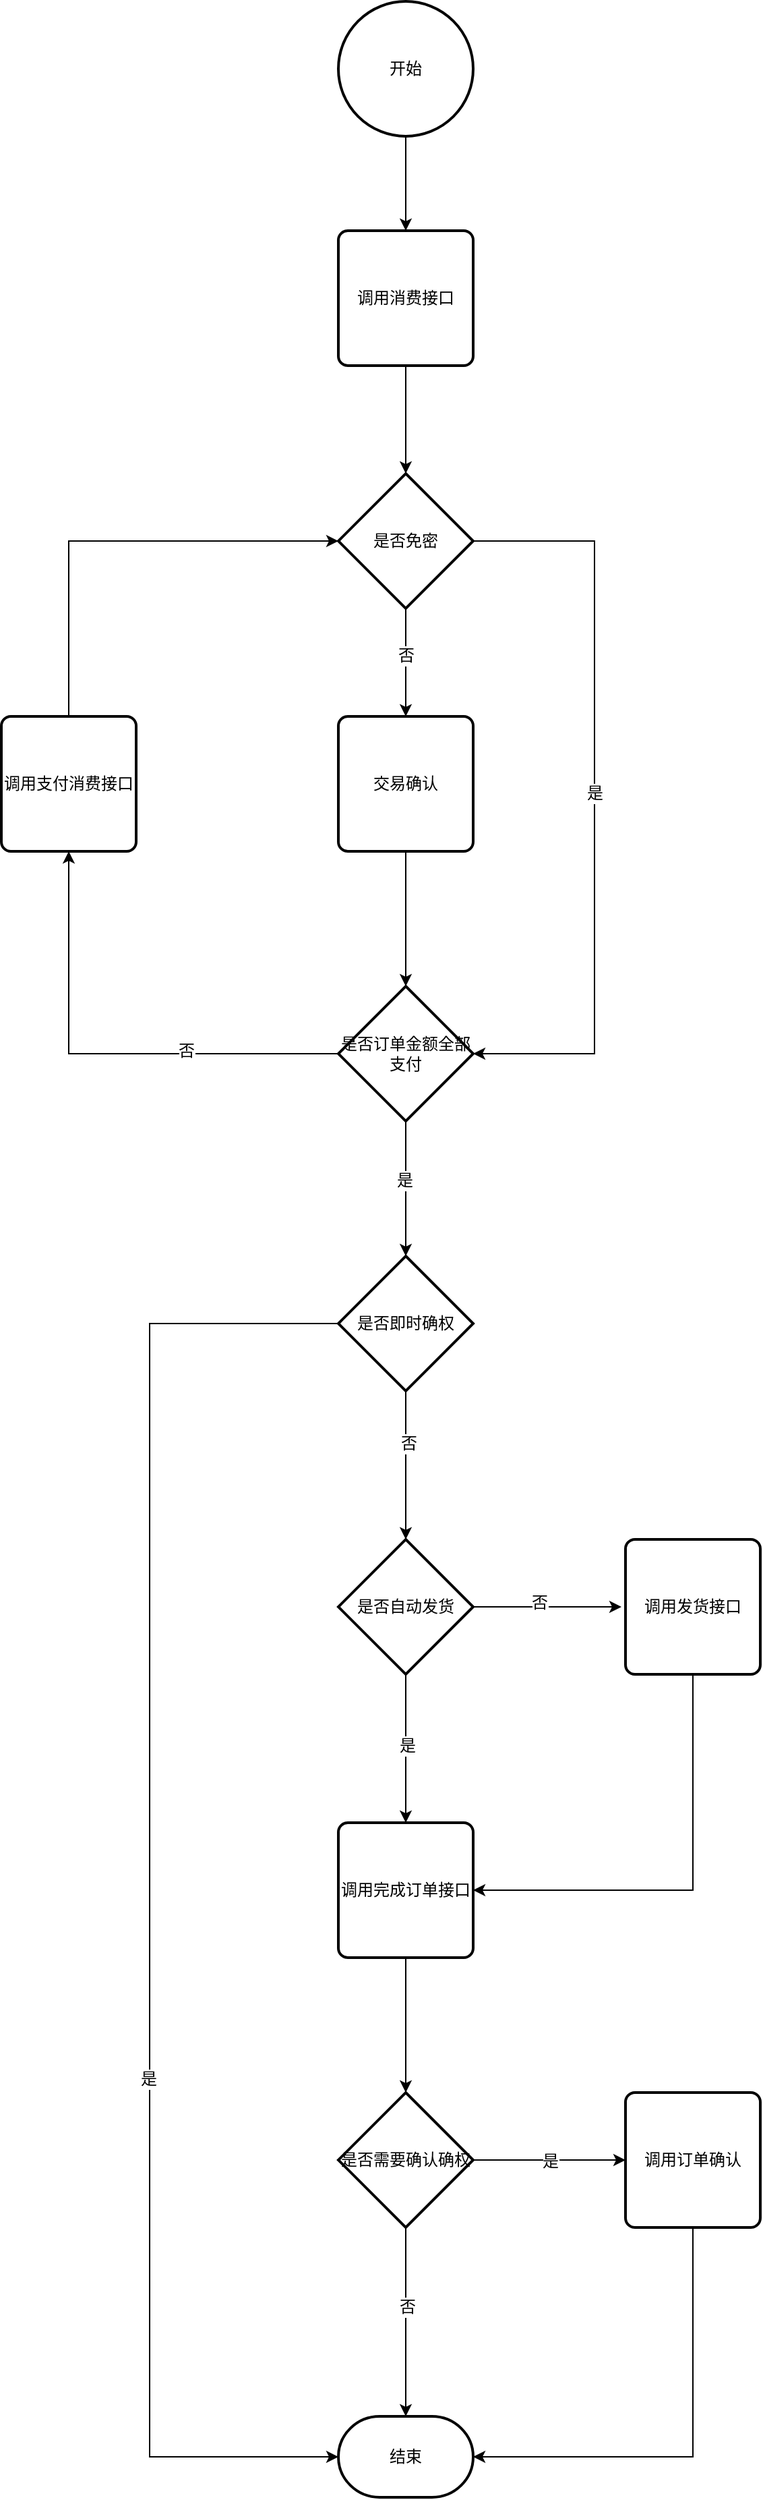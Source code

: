 <mxfile pages="1" version="11.2.8" type="github"><diagram id="ovY-8ms0-T5zAEjetwjA" name="Page-1"><mxGraphModel dx="2013" dy="614" grid="1" gridSize="10" guides="1" tooltips="1" connect="1" arrows="1" fold="1" page="1" pageScale="1" pageWidth="827" pageHeight="1169" math="0" shadow="0"><root><mxCell id="0"/><mxCell id="1" parent="0"/><mxCell id="IKBhhNESWlQIOQeT9uGv-4" style="edgeStyle=orthogonalEdgeStyle;rounded=0;orthogonalLoop=1;jettySize=auto;html=1;entryX=0.5;entryY=0;entryDx=0;entryDy=0;" parent="1" source="IKBhhNESWlQIOQeT9uGv-1" target="IKBhhNESWlQIOQeT9uGv-2" edge="1"><mxGeometry relative="1" as="geometry"/></mxCell><mxCell id="IKBhhNESWlQIOQeT9uGv-1" value="开始" style="strokeWidth=2;html=1;shape=mxgraph.flowchart.start_2;whiteSpace=wrap;" parent="1" vertex="1"><mxGeometry x="100" y="20" width="100" height="100" as="geometry"/></mxCell><mxCell id="IKBhhNESWlQIOQeT9uGv-5" style="edgeStyle=orthogonalEdgeStyle;rounded=0;orthogonalLoop=1;jettySize=auto;html=1;entryX=0.5;entryY=0;entryDx=0;entryDy=0;entryPerimeter=0;" parent="1" source="IKBhhNESWlQIOQeT9uGv-2" target="IKBhhNESWlQIOQeT9uGv-3" edge="1"><mxGeometry relative="1" as="geometry"/></mxCell><mxCell id="IKBhhNESWlQIOQeT9uGv-2" value="调用消费接口" style="rounded=1;whiteSpace=wrap;html=1;absoluteArcSize=1;arcSize=14;strokeWidth=2;" parent="1" vertex="1"><mxGeometry x="100" y="190" width="100" height="100" as="geometry"/></mxCell><mxCell id="IKBhhNESWlQIOQeT9uGv-7" style="edgeStyle=orthogonalEdgeStyle;rounded=0;orthogonalLoop=1;jettySize=auto;html=1;" parent="1" source="IKBhhNESWlQIOQeT9uGv-3" target="IKBhhNESWlQIOQeT9uGv-6" edge="1"><mxGeometry relative="1" as="geometry"/></mxCell><mxCell id="IKBhhNESWlQIOQeT9uGv-8" value="否" style="text;html=1;resizable=0;points=[];align=center;verticalAlign=middle;labelBackgroundColor=#ffffff;" parent="IKBhhNESWlQIOQeT9uGv-7" vertex="1" connectable="0"><mxGeometry x="-0.125" relative="1" as="geometry"><mxPoint as="offset"/></mxGeometry></mxCell><mxCell id="IKBhhNESWlQIOQeT9uGv-32" style="edgeStyle=orthogonalEdgeStyle;rounded=0;orthogonalLoop=1;jettySize=auto;html=1;entryX=1;entryY=0.5;entryDx=0;entryDy=0;entryPerimeter=0;" parent="1" source="IKBhhNESWlQIOQeT9uGv-3" target="IKBhhNESWlQIOQeT9uGv-9" edge="1"><mxGeometry relative="1" as="geometry"><Array as="points"><mxPoint x="290" y="420"/><mxPoint x="290" y="800"/></Array></mxGeometry></mxCell><mxCell id="IKBhhNESWlQIOQeT9uGv-34" value="是" style="text;html=1;resizable=0;points=[];align=center;verticalAlign=middle;labelBackgroundColor=#ffffff;" parent="IKBhhNESWlQIOQeT9uGv-32" vertex="1" connectable="0"><mxGeometry x="-0.011" relative="1" as="geometry"><mxPoint as="offset"/></mxGeometry></mxCell><mxCell id="IKBhhNESWlQIOQeT9uGv-3" value="是否免密" style="strokeWidth=2;html=1;shape=mxgraph.flowchart.decision;whiteSpace=wrap;" parent="1" vertex="1"><mxGeometry x="100" y="370" width="100" height="100" as="geometry"/></mxCell><mxCell id="IKBhhNESWlQIOQeT9uGv-10" style="edgeStyle=orthogonalEdgeStyle;rounded=0;orthogonalLoop=1;jettySize=auto;html=1;" parent="1" source="IKBhhNESWlQIOQeT9uGv-6" target="IKBhhNESWlQIOQeT9uGv-9" edge="1"><mxGeometry relative="1" as="geometry"/></mxCell><mxCell id="IKBhhNESWlQIOQeT9uGv-6" value="交易确认" style="rounded=1;whiteSpace=wrap;html=1;absoluteArcSize=1;arcSize=14;strokeWidth=2;" parent="1" vertex="1"><mxGeometry x="100" y="550" width="100" height="100" as="geometry"/></mxCell><mxCell id="IKBhhNESWlQIOQeT9uGv-12" style="edgeStyle=orthogonalEdgeStyle;rounded=0;orthogonalLoop=1;jettySize=auto;html=1;" parent="1" source="IKBhhNESWlQIOQeT9uGv-9" target="IKBhhNESWlQIOQeT9uGv-11" edge="1"><mxGeometry relative="1" as="geometry"/></mxCell><mxCell id="IKBhhNESWlQIOQeT9uGv-14" value="否" style="text;html=1;resizable=0;points=[];align=center;verticalAlign=middle;labelBackgroundColor=#ffffff;" parent="IKBhhNESWlQIOQeT9uGv-12" vertex="1" connectable="0"><mxGeometry x="-0.352" y="-2" relative="1" as="geometry"><mxPoint as="offset"/></mxGeometry></mxCell><mxCell id="IKBhhNESWlQIOQeT9uGv-17" style="edgeStyle=orthogonalEdgeStyle;rounded=0;orthogonalLoop=1;jettySize=auto;html=1;" parent="1" source="IKBhhNESWlQIOQeT9uGv-9" target="IKBhhNESWlQIOQeT9uGv-16" edge="1"><mxGeometry relative="1" as="geometry"/></mxCell><mxCell id="IKBhhNESWlQIOQeT9uGv-18" value="是" style="text;html=1;resizable=0;points=[];align=center;verticalAlign=middle;labelBackgroundColor=#ffffff;" parent="IKBhhNESWlQIOQeT9uGv-17" vertex="1" connectable="0"><mxGeometry x="-0.12" y="-1" relative="1" as="geometry"><mxPoint as="offset"/></mxGeometry></mxCell><mxCell id="IKBhhNESWlQIOQeT9uGv-9" value="是否订单金额全部支付" style="strokeWidth=2;html=1;shape=mxgraph.flowchart.decision;whiteSpace=wrap;" parent="1" vertex="1"><mxGeometry x="100" y="750" width="100" height="100" as="geometry"/></mxCell><mxCell id="IKBhhNESWlQIOQeT9uGv-13" style="edgeStyle=orthogonalEdgeStyle;rounded=0;orthogonalLoop=1;jettySize=auto;html=1;entryX=0;entryY=0.5;entryDx=0;entryDy=0;entryPerimeter=0;exitX=0.5;exitY=0;exitDx=0;exitDy=0;" parent="1" source="IKBhhNESWlQIOQeT9uGv-11" target="IKBhhNESWlQIOQeT9uGv-3" edge="1"><mxGeometry relative="1" as="geometry"><Array as="points"><mxPoint x="-100" y="420"/></Array></mxGeometry></mxCell><mxCell id="IKBhhNESWlQIOQeT9uGv-11" value="调用支付消费接口" style="rounded=1;whiteSpace=wrap;html=1;absoluteArcSize=1;arcSize=14;strokeWidth=2;" parent="1" vertex="1"><mxGeometry x="-150" y="550" width="100" height="100" as="geometry"/></mxCell><mxCell id="IKBhhNESWlQIOQeT9uGv-21" style="edgeStyle=orthogonalEdgeStyle;rounded=0;orthogonalLoop=1;jettySize=auto;html=1;" parent="1" source="IKBhhNESWlQIOQeT9uGv-16" target="IKBhhNESWlQIOQeT9uGv-20" edge="1"><mxGeometry relative="1" as="geometry"/></mxCell><mxCell id="IKBhhNESWlQIOQeT9uGv-22" value="否" style="text;html=1;resizable=0;points=[];align=center;verticalAlign=middle;labelBackgroundColor=#ffffff;" parent="IKBhhNESWlQIOQeT9uGv-21" vertex="1" connectable="0"><mxGeometry x="-0.291" y="2" relative="1" as="geometry"><mxPoint as="offset"/></mxGeometry></mxCell><mxCell id="IKBhhNESWlQIOQeT9uGv-35" style="edgeStyle=orthogonalEdgeStyle;rounded=0;orthogonalLoop=1;jettySize=auto;html=1;entryX=0;entryY=0.5;entryDx=0;entryDy=0;entryPerimeter=0;" parent="1" source="IKBhhNESWlQIOQeT9uGv-16" target="IKBhhNESWlQIOQeT9uGv-29" edge="1"><mxGeometry relative="1" as="geometry"><mxPoint x="10" y="1720" as="targetPoint"/><Array as="points"><mxPoint x="-40" y="1000"/><mxPoint x="-40" y="1840"/></Array></mxGeometry></mxCell><mxCell id="IKBhhNESWlQIOQeT9uGv-36" value="是" style="text;html=1;resizable=0;points=[];align=center;verticalAlign=middle;labelBackgroundColor=#ffffff;" parent="IKBhhNESWlQIOQeT9uGv-35" vertex="1" connectable="0"><mxGeometry x="0.249" y="-1" relative="1" as="geometry"><mxPoint as="offset"/></mxGeometry></mxCell><mxCell id="IKBhhNESWlQIOQeT9uGv-16" value="是否即时确权" style="strokeWidth=2;html=1;shape=mxgraph.flowchart.decision;whiteSpace=wrap;" parent="1" vertex="1"><mxGeometry x="100" y="950" width="100" height="100" as="geometry"/></mxCell><mxCell id="IKBhhNESWlQIOQeT9uGv-31" style="edgeStyle=orthogonalEdgeStyle;rounded=0;orthogonalLoop=1;jettySize=auto;html=1;entryX=1;entryY=0.5;entryDx=0;entryDy=0;" parent="1" source="IKBhhNESWlQIOQeT9uGv-19" target="IKBhhNESWlQIOQeT9uGv-27" edge="1"><mxGeometry relative="1" as="geometry"><Array as="points"><mxPoint x="363" y="1420"/></Array></mxGeometry></mxCell><mxCell id="IKBhhNESWlQIOQeT9uGv-19" value="调用发货接口" style="rounded=1;whiteSpace=wrap;html=1;absoluteArcSize=1;arcSize=14;strokeWidth=2;" parent="1" vertex="1"><mxGeometry x="313" y="1160" width="100" height="100" as="geometry"/></mxCell><mxCell id="IKBhhNESWlQIOQeT9uGv-23" style="edgeStyle=orthogonalEdgeStyle;rounded=0;orthogonalLoop=1;jettySize=auto;html=1;" parent="1" source="IKBhhNESWlQIOQeT9uGv-20" edge="1"><mxGeometry relative="1" as="geometry"><mxPoint x="310" y="1210" as="targetPoint"/></mxGeometry></mxCell><mxCell id="IKBhhNESWlQIOQeT9uGv-26" value="否" style="text;html=1;resizable=0;points=[];align=center;verticalAlign=middle;labelBackgroundColor=#ffffff;" parent="IKBhhNESWlQIOQeT9uGv-23" vertex="1" connectable="0"><mxGeometry x="-0.109" y="3" relative="1" as="geometry"><mxPoint as="offset"/></mxGeometry></mxCell><mxCell id="IKBhhNESWlQIOQeT9uGv-28" style="edgeStyle=orthogonalEdgeStyle;rounded=0;orthogonalLoop=1;jettySize=auto;html=1;entryX=0.5;entryY=0;entryDx=0;entryDy=0;" parent="1" source="IKBhhNESWlQIOQeT9uGv-20" target="IKBhhNESWlQIOQeT9uGv-27" edge="1"><mxGeometry relative="1" as="geometry"/></mxCell><mxCell id="IKBhhNESWlQIOQeT9uGv-37" value="是" style="text;html=1;resizable=0;points=[];align=center;verticalAlign=middle;labelBackgroundColor=#ffffff;" parent="IKBhhNESWlQIOQeT9uGv-28" vertex="1" connectable="0"><mxGeometry x="-0.036" y="1" relative="1" as="geometry"><mxPoint as="offset"/></mxGeometry></mxCell><mxCell id="IKBhhNESWlQIOQeT9uGv-20" value="是否自动发货" style="strokeWidth=2;html=1;shape=mxgraph.flowchart.decision;whiteSpace=wrap;" parent="1" vertex="1"><mxGeometry x="100" y="1160" width="100" height="100" as="geometry"/></mxCell><mxCell id="IKBhhNESWlQIOQeT9uGv-30" style="edgeStyle=orthogonalEdgeStyle;rounded=0;orthogonalLoop=1;jettySize=auto;html=1;entryX=0.5;entryY=0;entryDx=0;entryDy=0;" parent="1" source="IKBhhNESWlQIOQeT9uGv-27" edge="1"><mxGeometry relative="1" as="geometry"><mxPoint x="150" y="1570" as="targetPoint"/></mxGeometry></mxCell><mxCell id="IKBhhNESWlQIOQeT9uGv-27" value="调用完成订单接口" style="rounded=1;whiteSpace=wrap;html=1;absoluteArcSize=1;arcSize=14;strokeWidth=2;" parent="1" vertex="1"><mxGeometry x="100" y="1370" width="100" height="100" as="geometry"/></mxCell><mxCell id="IKBhhNESWlQIOQeT9uGv-29" value="结束" style="strokeWidth=2;html=1;shape=mxgraph.flowchart.terminator;whiteSpace=wrap;" parent="1" vertex="1"><mxGeometry x="100" y="1810" width="100" height="60" as="geometry"/></mxCell><mxCell id="_iNUti4SBnwceAp4lG7E-4" style="edgeStyle=orthogonalEdgeStyle;rounded=0;orthogonalLoop=1;jettySize=auto;html=1;entryX=0;entryY=0.5;entryDx=0;entryDy=0;" edge="1" parent="1" source="_iNUti4SBnwceAp4lG7E-2" target="_iNUti4SBnwceAp4lG7E-3"><mxGeometry relative="1" as="geometry"/></mxCell><mxCell id="_iNUti4SBnwceAp4lG7E-9" value="是" style="text;html=1;resizable=0;points=[];align=center;verticalAlign=middle;labelBackgroundColor=#ffffff;" vertex="1" connectable="0" parent="_iNUti4SBnwceAp4lG7E-4"><mxGeometry x="0.009" y="-1" relative="1" as="geometry"><mxPoint as="offset"/></mxGeometry></mxCell><mxCell id="_iNUti4SBnwceAp4lG7E-5" style="edgeStyle=orthogonalEdgeStyle;rounded=0;orthogonalLoop=1;jettySize=auto;html=1;" edge="1" parent="1" source="_iNUti4SBnwceAp4lG7E-2" target="IKBhhNESWlQIOQeT9uGv-29"><mxGeometry relative="1" as="geometry"/></mxCell><mxCell id="_iNUti4SBnwceAp4lG7E-8" value="否" style="text;html=1;resizable=0;points=[];align=center;verticalAlign=middle;labelBackgroundColor=#ffffff;" vertex="1" connectable="0" parent="_iNUti4SBnwceAp4lG7E-5"><mxGeometry x="-0.157" y="1" relative="1" as="geometry"><mxPoint as="offset"/></mxGeometry></mxCell><mxCell id="_iNUti4SBnwceAp4lG7E-2" value="是否需要确认确权" style="strokeWidth=2;html=1;shape=mxgraph.flowchart.decision;whiteSpace=wrap;" vertex="1" parent="1"><mxGeometry x="100" y="1570" width="100" height="100" as="geometry"/></mxCell><mxCell id="_iNUti4SBnwceAp4lG7E-6" style="edgeStyle=orthogonalEdgeStyle;rounded=0;orthogonalLoop=1;jettySize=auto;html=1;entryX=1;entryY=0.5;entryDx=0;entryDy=0;entryPerimeter=0;" edge="1" parent="1" source="_iNUti4SBnwceAp4lG7E-3" target="IKBhhNESWlQIOQeT9uGv-29"><mxGeometry relative="1" as="geometry"><Array as="points"><mxPoint x="363" y="1840"/></Array></mxGeometry></mxCell><mxCell id="_iNUti4SBnwceAp4lG7E-3" value="调用订单确认" style="rounded=1;whiteSpace=wrap;html=1;absoluteArcSize=1;arcSize=14;strokeWidth=2;" vertex="1" parent="1"><mxGeometry x="313" y="1570" width="100" height="100" as="geometry"/></mxCell></root></mxGraphModel></diagram></mxfile>